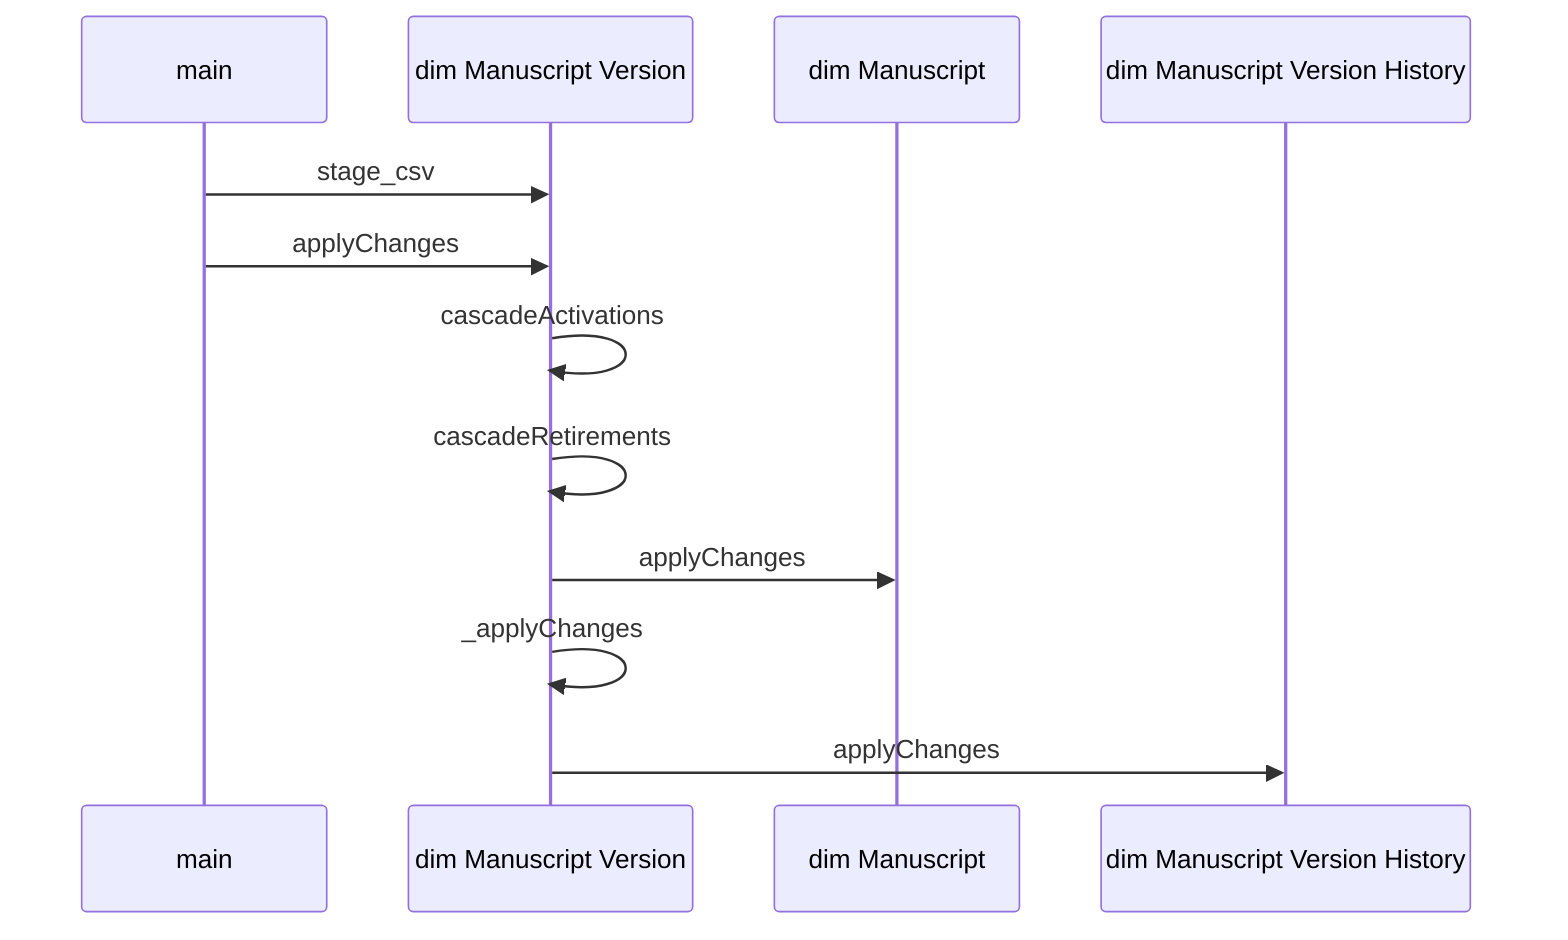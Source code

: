 sequenceDiagram
  main ->> dim Manuscript Version: stage_csv
  main ->> dim Manuscript Version: applyChanges
  dim Manuscript Version ->> dim Manuscript Version: cascadeActivations
  dim Manuscript Version ->> dim Manuscript Version: cascadeRetirements
  dim Manuscript Version ->> dim Manuscript: applyChanges
  dim Manuscript Version ->> dim Manuscript Version: _applyChanges
  dim Manuscript Version ->> dim Manuscript Version History: applyChanges